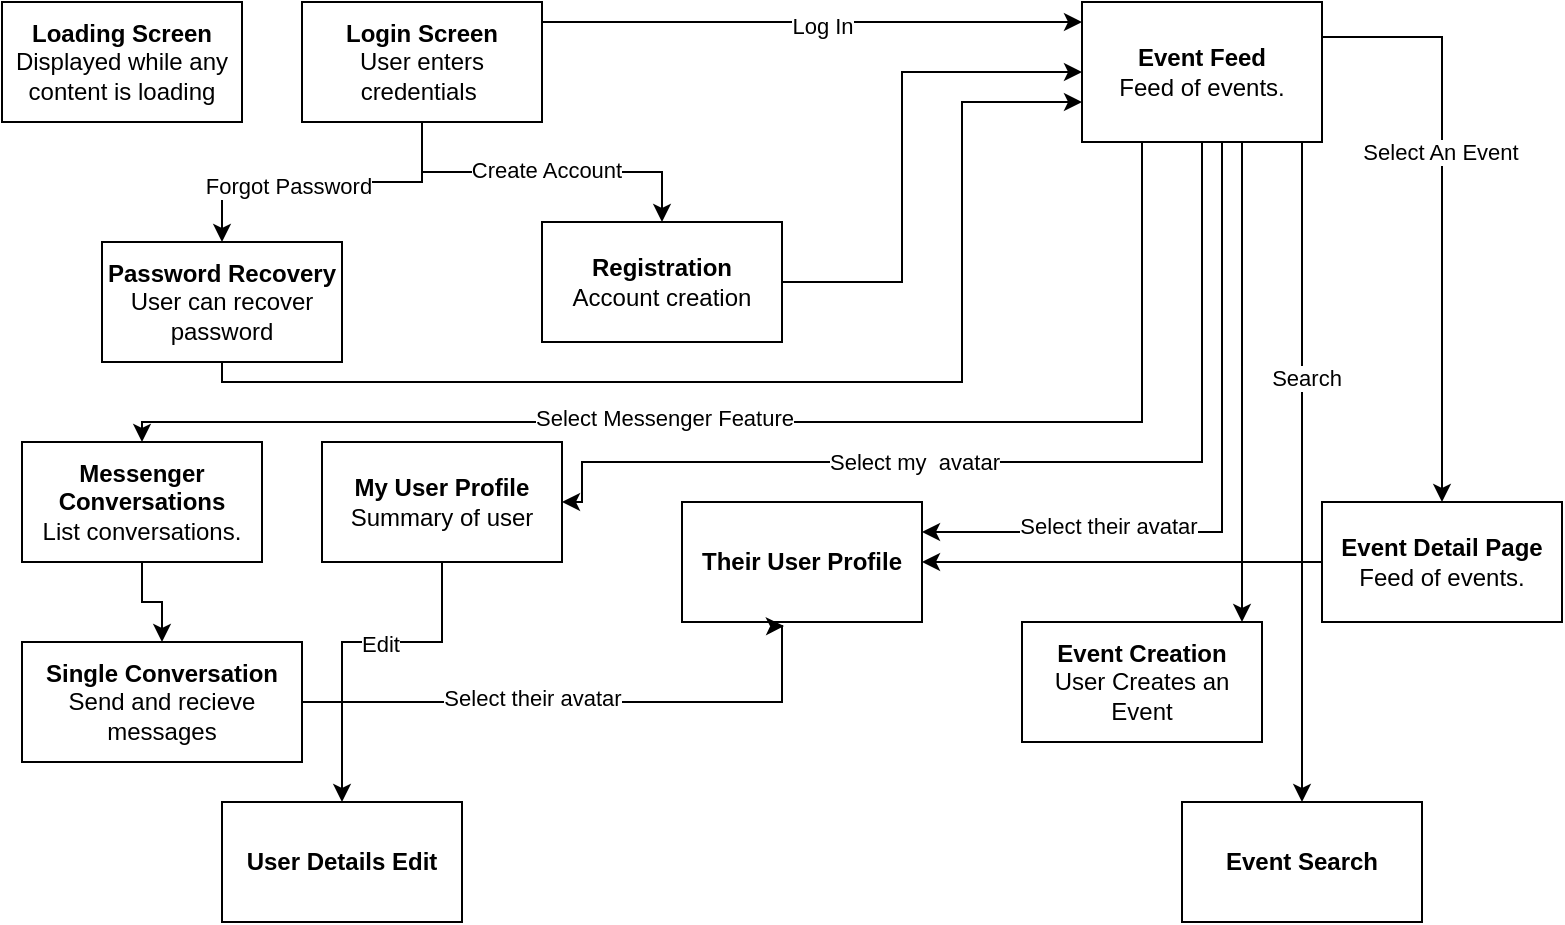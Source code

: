 <mxfile version="13.10.0" type="github">
  <diagram id="HeBlJKTvWHdAt9VCQiSY" name="Page-1">
    <mxGraphModel dx="946" dy="614" grid="1" gridSize="10" guides="1" tooltips="1" connect="1" arrows="1" fold="1" page="1" pageScale="1" pageWidth="850" pageHeight="1100" math="0" shadow="0">
      <root>
        <mxCell id="0" />
        <mxCell id="1" parent="0" />
        <mxCell id="_PQMNd-ya4pUV9V2dUP7-1" value="&lt;b&gt;Loading Screen&lt;/b&gt;&lt;br&gt;Displayed while any content is loading" style="rounded=0;whiteSpace=wrap;html=1;" vertex="1" parent="1">
          <mxGeometry x="10" y="10" width="120" height="60" as="geometry" />
        </mxCell>
        <mxCell id="_PQMNd-ya4pUV9V2dUP7-6" value="" style="edgeStyle=orthogonalEdgeStyle;rounded=0;orthogonalLoop=1;jettySize=auto;html=1;" edge="1" parent="1" source="_PQMNd-ya4pUV9V2dUP7-3" target="_PQMNd-ya4pUV9V2dUP7-5">
          <mxGeometry relative="1" as="geometry">
            <Array as="points">
              <mxPoint x="340" y="20" />
              <mxPoint x="340" y="20" />
            </Array>
          </mxGeometry>
        </mxCell>
        <mxCell id="_PQMNd-ya4pUV9V2dUP7-13" value="Log In" style="edgeLabel;html=1;align=center;verticalAlign=middle;resizable=0;points=[];" vertex="1" connectable="0" parent="_PQMNd-ya4pUV9V2dUP7-6">
          <mxGeometry x="0.05" y="-2" relative="1" as="geometry">
            <mxPoint x="-2" as="offset" />
          </mxGeometry>
        </mxCell>
        <mxCell id="_PQMNd-ya4pUV9V2dUP7-8" value="" style="edgeStyle=orthogonalEdgeStyle;rounded=0;orthogonalLoop=1;jettySize=auto;html=1;" edge="1" parent="1" source="_PQMNd-ya4pUV9V2dUP7-3" target="_PQMNd-ya4pUV9V2dUP7-7">
          <mxGeometry relative="1" as="geometry" />
        </mxCell>
        <mxCell id="_PQMNd-ya4pUV9V2dUP7-14" value="Create Account" style="edgeLabel;html=1;align=center;verticalAlign=middle;resizable=0;points=[];" vertex="1" connectable="0" parent="_PQMNd-ya4pUV9V2dUP7-8">
          <mxGeometry x="0.018" y="1" relative="1" as="geometry">
            <mxPoint as="offset" />
          </mxGeometry>
        </mxCell>
        <mxCell id="_PQMNd-ya4pUV9V2dUP7-10" style="edgeStyle=orthogonalEdgeStyle;rounded=0;orthogonalLoop=1;jettySize=auto;html=1;" edge="1" parent="1" source="_PQMNd-ya4pUV9V2dUP7-3" target="_PQMNd-ya4pUV9V2dUP7-16">
          <mxGeometry relative="1" as="geometry">
            <mxPoint x="160" y="120" as="targetPoint" />
          </mxGeometry>
        </mxCell>
        <mxCell id="_PQMNd-ya4pUV9V2dUP7-15" value="Forgot Password" style="edgeLabel;html=1;align=center;verticalAlign=middle;resizable=0;points=[];" vertex="1" connectable="0" parent="_PQMNd-ya4pUV9V2dUP7-10">
          <mxGeometry x="0.218" y="2" relative="1" as="geometry">
            <mxPoint as="offset" />
          </mxGeometry>
        </mxCell>
        <mxCell id="_PQMNd-ya4pUV9V2dUP7-3" value="&lt;b&gt;Login Screen&lt;br&gt;&lt;/b&gt;User enters credentials&amp;nbsp;" style="whiteSpace=wrap;html=1;rounded=0;" vertex="1" parent="1">
          <mxGeometry x="160" y="10" width="120" height="60" as="geometry" />
        </mxCell>
        <mxCell id="_PQMNd-ya4pUV9V2dUP7-19" value="" style="edgeStyle=orthogonalEdgeStyle;rounded=0;orthogonalLoop=1;jettySize=auto;html=1;exitX=1;exitY=0.25;exitDx=0;exitDy=0;" edge="1" parent="1" source="_PQMNd-ya4pUV9V2dUP7-5" target="_PQMNd-ya4pUV9V2dUP7-18">
          <mxGeometry relative="1" as="geometry" />
        </mxCell>
        <mxCell id="_PQMNd-ya4pUV9V2dUP7-28" value="Select An Event" style="edgeLabel;html=1;align=center;verticalAlign=middle;resizable=0;points=[];" vertex="1" connectable="0" parent="_PQMNd-ya4pUV9V2dUP7-19">
          <mxGeometry x="-0.196" y="-1" relative="1" as="geometry">
            <mxPoint as="offset" />
          </mxGeometry>
        </mxCell>
        <mxCell id="_PQMNd-ya4pUV9V2dUP7-24" style="edgeStyle=orthogonalEdgeStyle;rounded=0;orthogonalLoop=1;jettySize=auto;html=1;exitX=0.25;exitY=1;exitDx=0;exitDy=0;" edge="1" parent="1" source="_PQMNd-ya4pUV9V2dUP7-5" target="_PQMNd-ya4pUV9V2dUP7-25">
          <mxGeometry relative="1" as="geometry">
            <mxPoint x="570" y="220" as="targetPoint" />
            <Array as="points">
              <mxPoint x="580" y="220" />
              <mxPoint x="80" y="220" />
            </Array>
          </mxGeometry>
        </mxCell>
        <mxCell id="_PQMNd-ya4pUV9V2dUP7-41" value="Select Messenger Feature" style="edgeLabel;html=1;align=center;verticalAlign=middle;resizable=0;points=[];" vertex="1" connectable="0" parent="_PQMNd-ya4pUV9V2dUP7-24">
          <mxGeometry x="0.166" y="-2" relative="1" as="geometry">
            <mxPoint as="offset" />
          </mxGeometry>
        </mxCell>
        <mxCell id="_PQMNd-ya4pUV9V2dUP7-26" style="edgeStyle=orthogonalEdgeStyle;rounded=0;orthogonalLoop=1;jettySize=auto;html=1;exitX=0.5;exitY=1;exitDx=0;exitDy=0;" edge="1" parent="1" source="_PQMNd-ya4pUV9V2dUP7-5" target="_PQMNd-ya4pUV9V2dUP7-27">
          <mxGeometry relative="1" as="geometry">
            <mxPoint x="600" y="270" as="targetPoint" />
            <Array as="points">
              <mxPoint x="610" y="240" />
              <mxPoint x="300" y="240" />
            </Array>
          </mxGeometry>
        </mxCell>
        <mxCell id="_PQMNd-ya4pUV9V2dUP7-29" value="Select my&amp;nbsp; avatar" style="edgeLabel;html=1;align=center;verticalAlign=middle;resizable=0;points=[];" vertex="1" connectable="0" parent="_PQMNd-ya4pUV9V2dUP7-26">
          <mxGeometry x="-0.109" y="4" relative="1" as="geometry">
            <mxPoint x="-81.24" y="-4" as="offset" />
          </mxGeometry>
        </mxCell>
        <mxCell id="_PQMNd-ya4pUV9V2dUP7-33" style="edgeStyle=orthogonalEdgeStyle;rounded=0;orthogonalLoop=1;jettySize=auto;html=1;entryX=1;entryY=0.25;entryDx=0;entryDy=0;" edge="1" parent="1" target="_PQMNd-ya4pUV9V2dUP7-30">
          <mxGeometry relative="1" as="geometry">
            <mxPoint x="620" y="60" as="sourcePoint" />
            <mxPoint x="480" y="280" as="targetPoint" />
            <Array as="points">
              <mxPoint x="620" y="275" />
            </Array>
          </mxGeometry>
        </mxCell>
        <mxCell id="_PQMNd-ya4pUV9V2dUP7-34" value="Select their avatar" style="edgeLabel;html=1;align=center;verticalAlign=middle;resizable=0;points=[];" vertex="1" connectable="0" parent="_PQMNd-ya4pUV9V2dUP7-33">
          <mxGeometry x="0.491" y="-3" relative="1" as="geometry">
            <mxPoint as="offset" />
          </mxGeometry>
        </mxCell>
        <mxCell id="_PQMNd-ya4pUV9V2dUP7-35" style="edgeStyle=orthogonalEdgeStyle;rounded=0;orthogonalLoop=1;jettySize=auto;html=1;" edge="1" parent="1" source="_PQMNd-ya4pUV9V2dUP7-5" target="_PQMNd-ya4pUV9V2dUP7-36">
          <mxGeometry relative="1" as="geometry">
            <mxPoint x="680" y="160.0" as="targetPoint" />
            <Array as="points">
              <mxPoint x="630" y="270" />
              <mxPoint x="630" y="270" />
            </Array>
          </mxGeometry>
        </mxCell>
        <mxCell id="_PQMNd-ya4pUV9V2dUP7-46" style="edgeStyle=orthogonalEdgeStyle;rounded=0;orthogonalLoop=1;jettySize=auto;html=1;" edge="1" parent="1" source="_PQMNd-ya4pUV9V2dUP7-5" target="_PQMNd-ya4pUV9V2dUP7-48">
          <mxGeometry relative="1" as="geometry">
            <mxPoint x="660" y="410" as="targetPoint" />
            <Array as="points">
              <mxPoint x="660" y="160" />
              <mxPoint x="660" y="160" />
            </Array>
          </mxGeometry>
        </mxCell>
        <mxCell id="_PQMNd-ya4pUV9V2dUP7-47" value="Search" style="edgeLabel;html=1;align=center;verticalAlign=middle;resizable=0;points=[];" vertex="1" connectable="0" parent="_PQMNd-ya4pUV9V2dUP7-46">
          <mxGeometry x="-0.285" y="2" relative="1" as="geometry">
            <mxPoint as="offset" />
          </mxGeometry>
        </mxCell>
        <mxCell id="_PQMNd-ya4pUV9V2dUP7-5" value="&lt;b&gt;Event Feed&lt;/b&gt;&lt;br&gt;Feed of events." style="whiteSpace=wrap;html=1;rounded=0;" vertex="1" parent="1">
          <mxGeometry x="550" y="10" width="120" height="70" as="geometry" />
        </mxCell>
        <mxCell id="_PQMNd-ya4pUV9V2dUP7-9" style="edgeStyle=orthogonalEdgeStyle;rounded=0;orthogonalLoop=1;jettySize=auto;html=1;entryX=0;entryY=0.5;entryDx=0;entryDy=0;" edge="1" parent="1" source="_PQMNd-ya4pUV9V2dUP7-7" target="_PQMNd-ya4pUV9V2dUP7-5">
          <mxGeometry relative="1" as="geometry">
            <Array as="points">
              <mxPoint x="460" y="150" />
              <mxPoint x="460" y="45" />
            </Array>
          </mxGeometry>
        </mxCell>
        <mxCell id="_PQMNd-ya4pUV9V2dUP7-7" value="&lt;b&gt;Registration&lt;br&gt;&lt;/b&gt;Account creation" style="whiteSpace=wrap;html=1;rounded=0;" vertex="1" parent="1">
          <mxGeometry x="280" y="120" width="120" height="60" as="geometry" />
        </mxCell>
        <mxCell id="_PQMNd-ya4pUV9V2dUP7-17" style="edgeStyle=orthogonalEdgeStyle;rounded=0;orthogonalLoop=1;jettySize=auto;html=1;" edge="1" parent="1" source="_PQMNd-ya4pUV9V2dUP7-16">
          <mxGeometry relative="1" as="geometry">
            <mxPoint x="550" y="60" as="targetPoint" />
            <Array as="points">
              <mxPoint x="120" y="200" />
              <mxPoint x="490" y="200" />
              <mxPoint x="490" y="60" />
            </Array>
          </mxGeometry>
        </mxCell>
        <mxCell id="_PQMNd-ya4pUV9V2dUP7-16" value="&lt;b&gt;Password Recovery&lt;/b&gt;&lt;br&gt;User can recover password" style="rounded=0;whiteSpace=wrap;html=1;" vertex="1" parent="1">
          <mxGeometry x="60" y="130" width="120" height="60" as="geometry" />
        </mxCell>
        <mxCell id="_PQMNd-ya4pUV9V2dUP7-50" style="edgeStyle=orthogonalEdgeStyle;rounded=0;orthogonalLoop=1;jettySize=auto;html=1;" edge="1" parent="1" source="_PQMNd-ya4pUV9V2dUP7-18" target="_PQMNd-ya4pUV9V2dUP7-30">
          <mxGeometry relative="1" as="geometry" />
        </mxCell>
        <mxCell id="_PQMNd-ya4pUV9V2dUP7-18" value="&lt;b&gt;Event Detail Page&lt;/b&gt;&lt;br&gt;Feed of events." style="whiteSpace=wrap;html=1;rounded=0;" vertex="1" parent="1">
          <mxGeometry x="670" y="260" width="120" height="60" as="geometry" />
        </mxCell>
        <mxCell id="_PQMNd-ya4pUV9V2dUP7-38" value="" style="edgeStyle=orthogonalEdgeStyle;rounded=0;orthogonalLoop=1;jettySize=auto;html=1;" edge="1" parent="1" source="_PQMNd-ya4pUV9V2dUP7-25" target="_PQMNd-ya4pUV9V2dUP7-37">
          <mxGeometry relative="1" as="geometry" />
        </mxCell>
        <mxCell id="_PQMNd-ya4pUV9V2dUP7-25" value="&lt;b&gt;Messenger Conversations&lt;/b&gt;&lt;br&gt;List conversations." style="rounded=0;whiteSpace=wrap;html=1;" vertex="1" parent="1">
          <mxGeometry x="20" y="230" width="120" height="60" as="geometry" />
        </mxCell>
        <mxCell id="_PQMNd-ya4pUV9V2dUP7-44" style="edgeStyle=orthogonalEdgeStyle;rounded=0;orthogonalLoop=1;jettySize=auto;html=1;" edge="1" parent="1" source="_PQMNd-ya4pUV9V2dUP7-27" target="_PQMNd-ya4pUV9V2dUP7-45">
          <mxGeometry relative="1" as="geometry">
            <mxPoint x="180" y="410" as="targetPoint" />
            <Array as="points">
              <mxPoint x="230" y="330" />
              <mxPoint x="180" y="330" />
            </Array>
          </mxGeometry>
        </mxCell>
        <mxCell id="_PQMNd-ya4pUV9V2dUP7-49" value="Edit" style="edgeLabel;html=1;align=center;verticalAlign=middle;resizable=0;points=[];" vertex="1" connectable="0" parent="_PQMNd-ya4pUV9V2dUP7-44">
          <mxGeometry x="-0.165" y="1" relative="1" as="geometry">
            <mxPoint as="offset" />
          </mxGeometry>
        </mxCell>
        <mxCell id="_PQMNd-ya4pUV9V2dUP7-27" value="&lt;b&gt;My User Profile&lt;/b&gt;&lt;br&gt;Summary of user" style="rounded=0;whiteSpace=wrap;html=1;" vertex="1" parent="1">
          <mxGeometry x="170" y="230" width="120" height="60" as="geometry" />
        </mxCell>
        <mxCell id="_PQMNd-ya4pUV9V2dUP7-30" value="&lt;b&gt;Their User Profile&lt;/b&gt;" style="rounded=0;whiteSpace=wrap;html=1;" vertex="1" parent="1">
          <mxGeometry x="350" y="260" width="120" height="60" as="geometry" />
        </mxCell>
        <mxCell id="_PQMNd-ya4pUV9V2dUP7-36" value="&lt;b&gt;Event Creation&lt;/b&gt;&lt;br&gt;User Creates an Event" style="rounded=0;whiteSpace=wrap;html=1;" vertex="1" parent="1">
          <mxGeometry x="520" y="320.0" width="120" height="60" as="geometry" />
        </mxCell>
        <mxCell id="_PQMNd-ya4pUV9V2dUP7-42" style="edgeStyle=orthogonalEdgeStyle;rounded=0;orthogonalLoop=1;jettySize=auto;html=1;entryX=0.425;entryY=1.033;entryDx=0;entryDy=0;entryPerimeter=0;" edge="1" parent="1" source="_PQMNd-ya4pUV9V2dUP7-37" target="_PQMNd-ya4pUV9V2dUP7-30">
          <mxGeometry relative="1" as="geometry">
            <mxPoint x="400" y="330" as="targetPoint" />
            <Array as="points">
              <mxPoint x="400" y="360" />
            </Array>
          </mxGeometry>
        </mxCell>
        <mxCell id="_PQMNd-ya4pUV9V2dUP7-43" value="Select their avatar" style="edgeLabel;html=1;align=center;verticalAlign=middle;resizable=0;points=[];" vertex="1" connectable="0" parent="_PQMNd-ya4pUV9V2dUP7-42">
          <mxGeometry x="-0.18" y="2" relative="1" as="geometry">
            <mxPoint as="offset" />
          </mxGeometry>
        </mxCell>
        <mxCell id="_PQMNd-ya4pUV9V2dUP7-37" value="&lt;b&gt;Single Conversation&lt;/b&gt;&lt;br&gt;Send and recieve messages" style="whiteSpace=wrap;html=1;rounded=0;" vertex="1" parent="1">
          <mxGeometry x="20" y="330" width="140" height="60" as="geometry" />
        </mxCell>
        <mxCell id="_PQMNd-ya4pUV9V2dUP7-45" value="&lt;b&gt;User Details Edit&lt;/b&gt;" style="rounded=0;whiteSpace=wrap;html=1;" vertex="1" parent="1">
          <mxGeometry x="120" y="410" width="120" height="60" as="geometry" />
        </mxCell>
        <mxCell id="_PQMNd-ya4pUV9V2dUP7-48" value="&lt;b&gt;Event Search&lt;br&gt;&lt;/b&gt;" style="rounded=0;whiteSpace=wrap;html=1;" vertex="1" parent="1">
          <mxGeometry x="600" y="410" width="120" height="60" as="geometry" />
        </mxCell>
      </root>
    </mxGraphModel>
  </diagram>
</mxfile>
